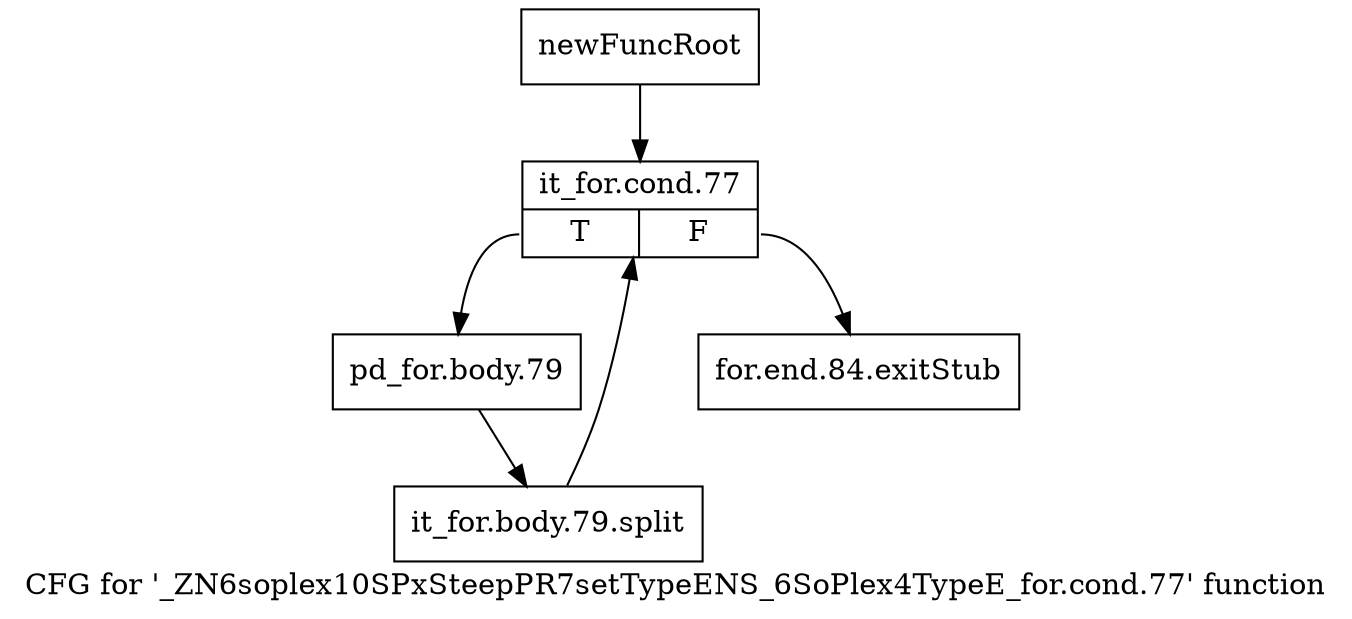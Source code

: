 digraph "CFG for '_ZN6soplex10SPxSteepPR7setTypeENS_6SoPlex4TypeE_for.cond.77' function" {
	label="CFG for '_ZN6soplex10SPxSteepPR7setTypeENS_6SoPlex4TypeE_for.cond.77' function";

	Node0x2f12c40 [shape=record,label="{newFuncRoot}"];
	Node0x2f12c40 -> Node0x2f12ce0;
	Node0x2f12c90 [shape=record,label="{for.end.84.exitStub}"];
	Node0x2f12ce0 [shape=record,label="{it_for.cond.77|{<s0>T|<s1>F}}"];
	Node0x2f12ce0:s0 -> Node0x2f12d30;
	Node0x2f12ce0:s1 -> Node0x2f12c90;
	Node0x2f12d30 [shape=record,label="{pd_for.body.79}"];
	Node0x2f12d30 -> Node0x33f8690;
	Node0x33f8690 [shape=record,label="{it_for.body.79.split}"];
	Node0x33f8690 -> Node0x2f12ce0;
}
